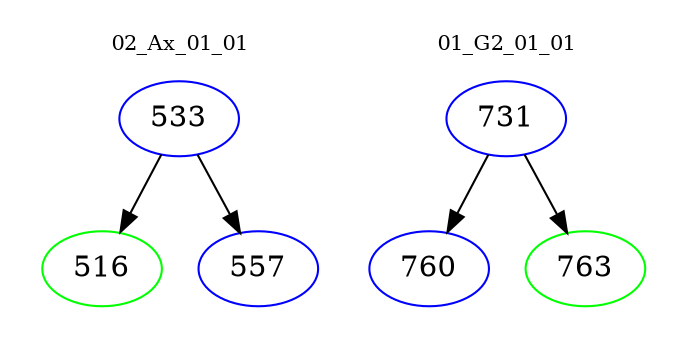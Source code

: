 digraph{
subgraph cluster_0 {
color = white
label = "02_Ax_01_01";
fontsize=10;
T0_533 [label="533", color="blue"]
T0_533 -> T0_516 [color="black"]
T0_516 [label="516", color="green"]
T0_533 -> T0_557 [color="black"]
T0_557 [label="557", color="blue"]
}
subgraph cluster_1 {
color = white
label = "01_G2_01_01";
fontsize=10;
T1_731 [label="731", color="blue"]
T1_731 -> T1_760 [color="black"]
T1_760 [label="760", color="blue"]
T1_731 -> T1_763 [color="black"]
T1_763 [label="763", color="green"]
}
}
